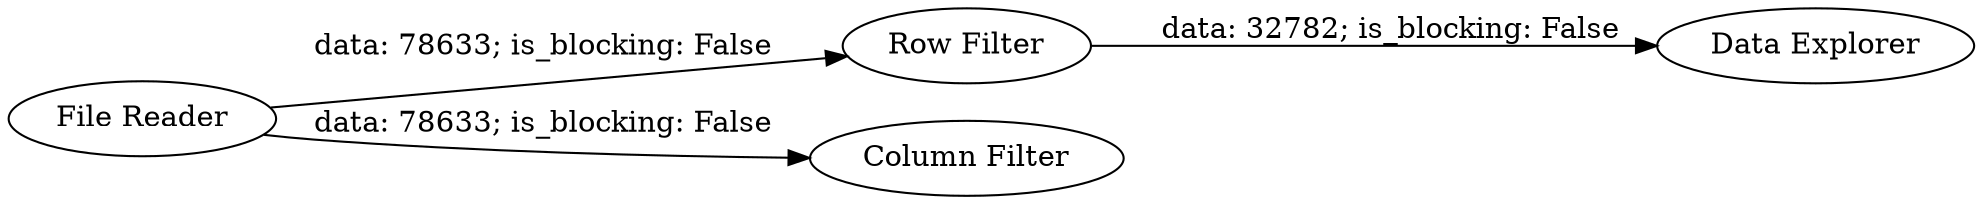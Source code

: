 digraph {
	"-2803584496360543418_8" [label="Row Filter"]
	"-2803584496360543418_3" [label="File Reader"]
	"-2803584496360543418_10" [label="Data Explorer"]
	"-2803584496360543418_9" [label="Column Filter"]
	"-2803584496360543418_3" -> "-2803584496360543418_9" [label="data: 78633; is_blocking: False"]
	"-2803584496360543418_3" -> "-2803584496360543418_8" [label="data: 78633; is_blocking: False"]
	"-2803584496360543418_8" -> "-2803584496360543418_10" [label="data: 32782; is_blocking: False"]
	rankdir=LR
}
